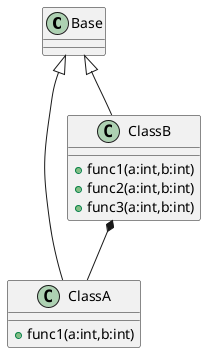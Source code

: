 @startuml
class Base {
}
class ClassA {
    + func1(a:int,b:int)
}
class ClassB {
    + func1(a:int,b:int)
    + func2(a:int,b:int)
    + func3(a:int,b:int)
}
Base <|-- ClassA
Base <|-- ClassB
ClassB *-- ClassA
@enduml